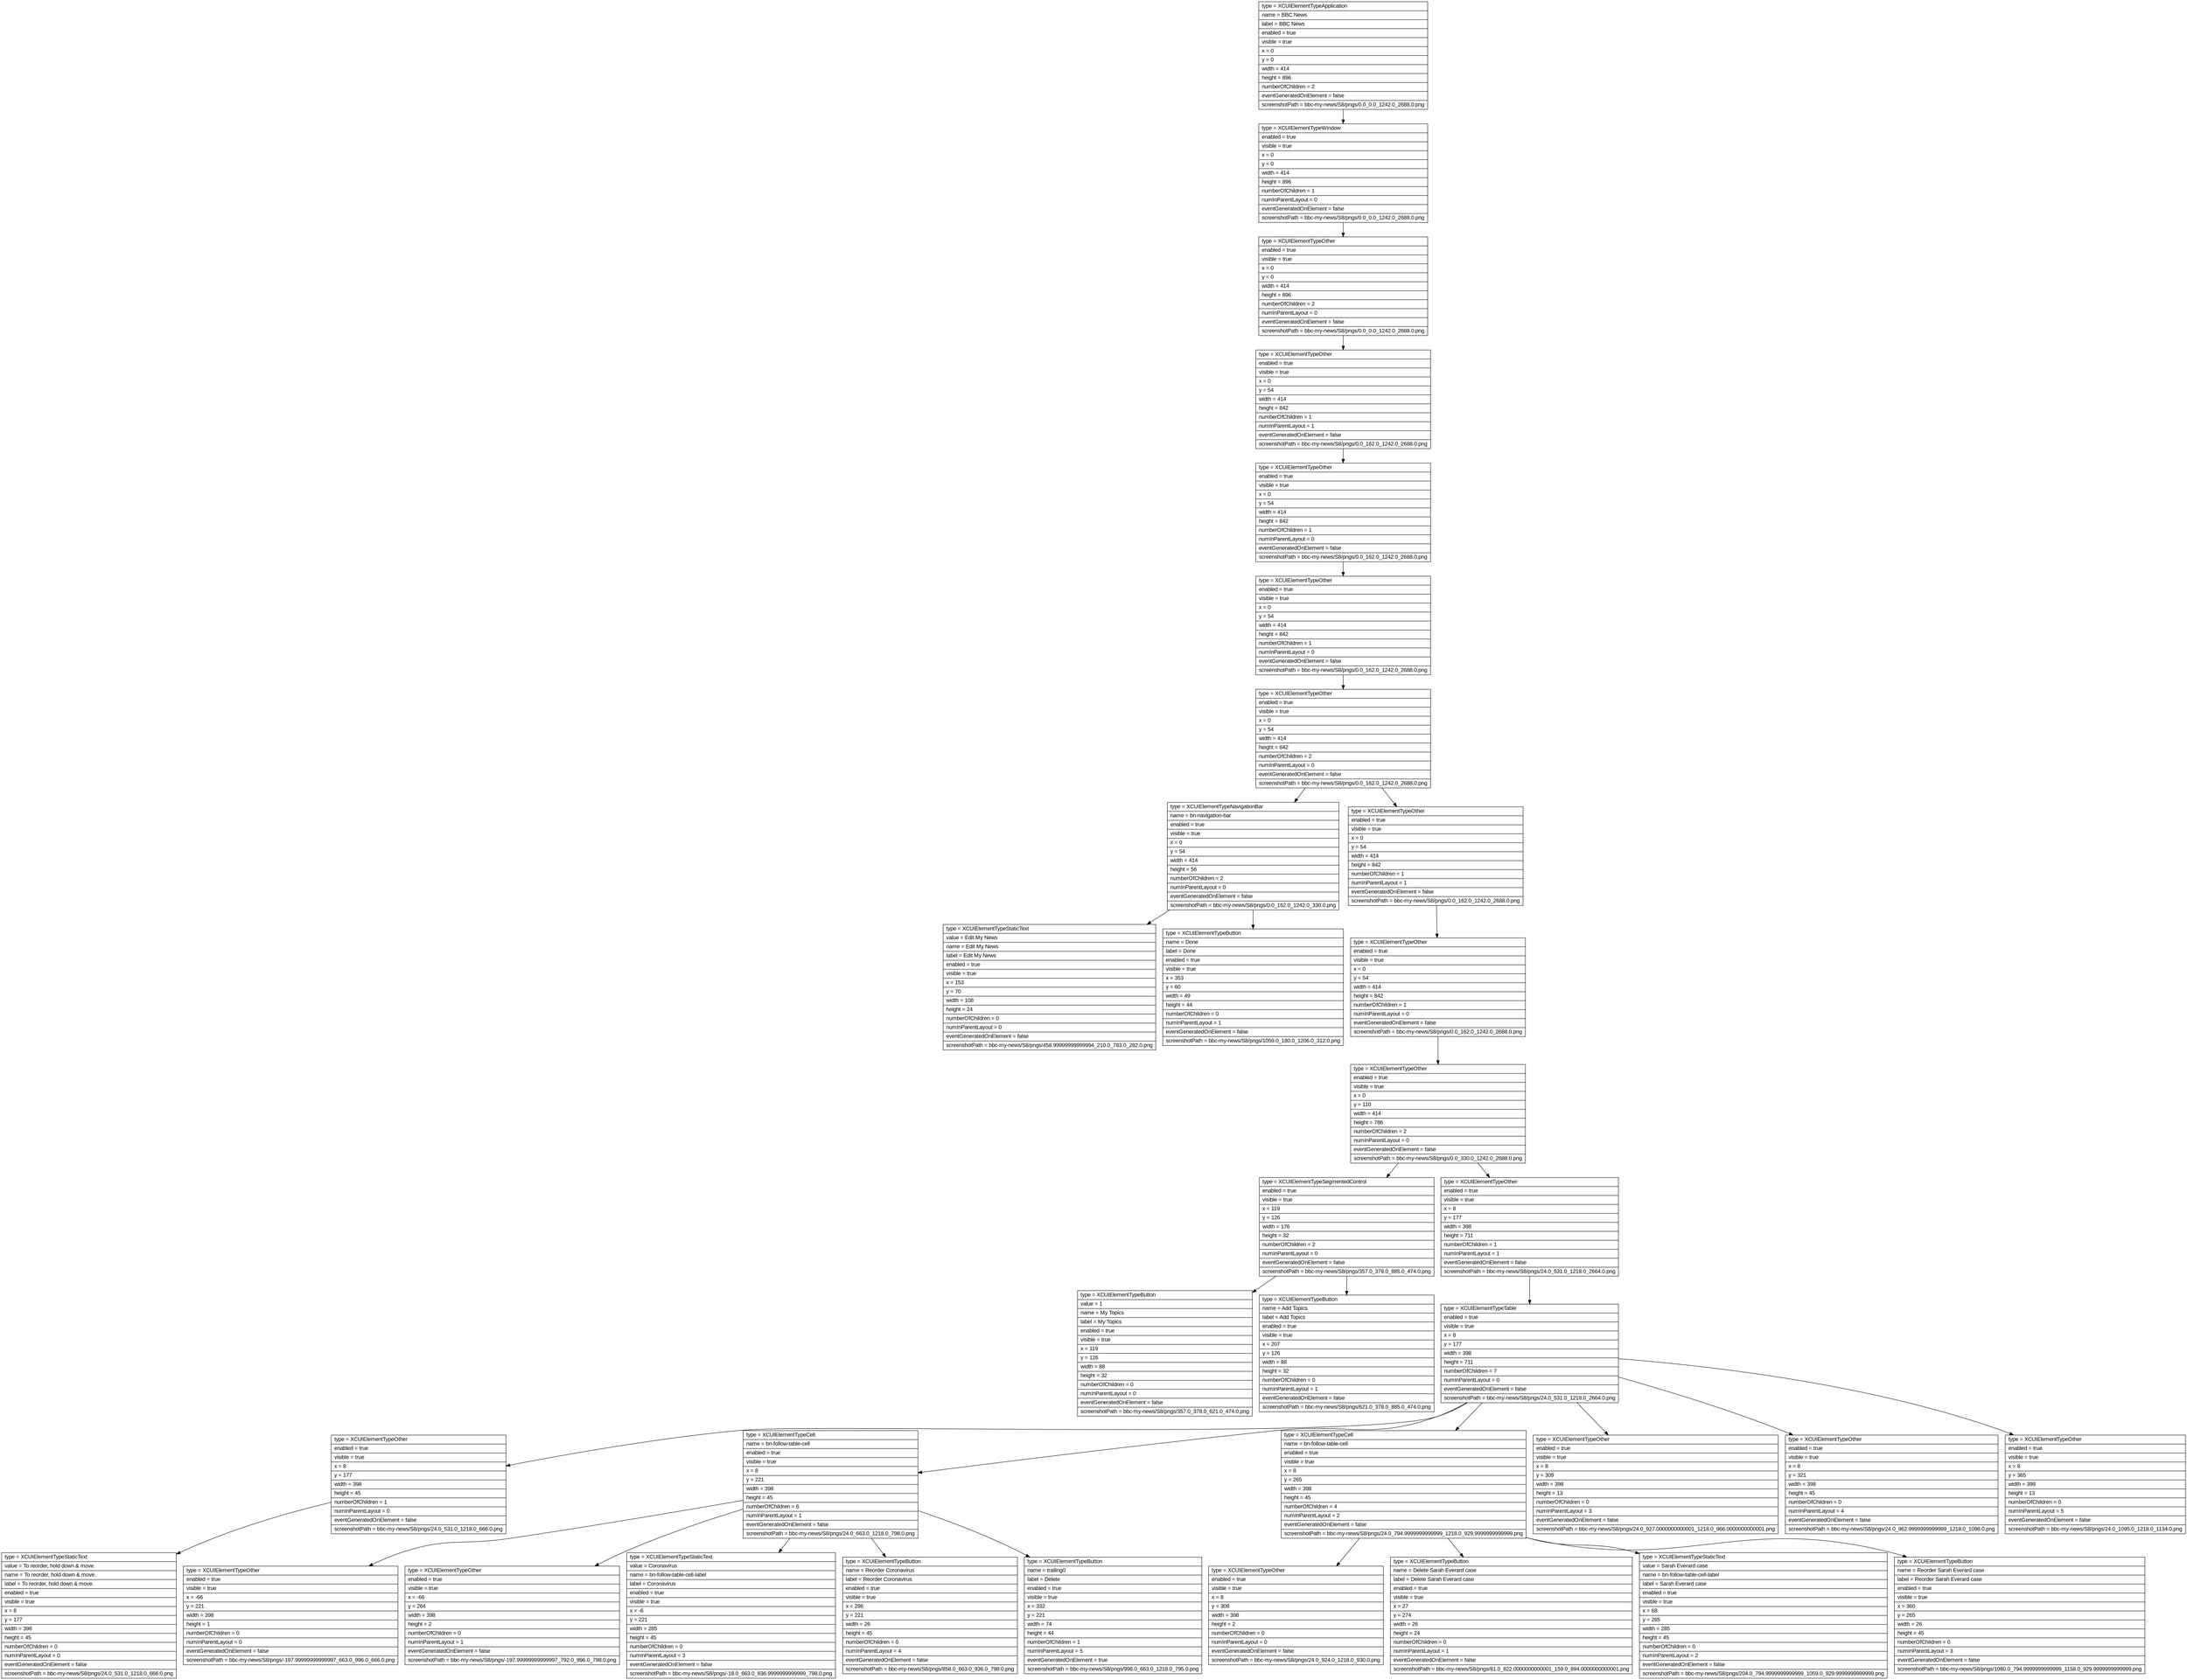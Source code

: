 digraph Layout {

	node [shape=record fontname=Arial];

	0	[label="{type = XCUIElementTypeApplication\l|name = BBC News\l|label = BBC News\l|enabled = true\l|visible = true\l|x = 0\l|y = 0\l|width = 414\l|height = 896\l|numberOfChildren = 2\l|eventGeneratedOnElement = false \l|screenshotPath = bbc-my-news/S8/pngs/0.0_0.0_1242.0_2688.0.png\l}"]
	1	[label="{type = XCUIElementTypeWindow\l|enabled = true\l|visible = true\l|x = 0\l|y = 0\l|width = 414\l|height = 896\l|numberOfChildren = 1\l|numInParentLayout = 0\l|eventGeneratedOnElement = false \l|screenshotPath = bbc-my-news/S8/pngs/0.0_0.0_1242.0_2688.0.png\l}"]
	2	[label="{type = XCUIElementTypeOther\l|enabled = true\l|visible = true\l|x = 0\l|y = 0\l|width = 414\l|height = 896\l|numberOfChildren = 2\l|numInParentLayout = 0\l|eventGeneratedOnElement = false \l|screenshotPath = bbc-my-news/S8/pngs/0.0_0.0_1242.0_2688.0.png\l}"]
	3	[label="{type = XCUIElementTypeOther\l|enabled = true\l|visible = true\l|x = 0\l|y = 54\l|width = 414\l|height = 842\l|numberOfChildren = 1\l|numInParentLayout = 1\l|eventGeneratedOnElement = false \l|screenshotPath = bbc-my-news/S8/pngs/0.0_162.0_1242.0_2688.0.png\l}"]
	4	[label="{type = XCUIElementTypeOther\l|enabled = true\l|visible = true\l|x = 0\l|y = 54\l|width = 414\l|height = 842\l|numberOfChildren = 1\l|numInParentLayout = 0\l|eventGeneratedOnElement = false \l|screenshotPath = bbc-my-news/S8/pngs/0.0_162.0_1242.0_2688.0.png\l}"]
	5	[label="{type = XCUIElementTypeOther\l|enabled = true\l|visible = true\l|x = 0\l|y = 54\l|width = 414\l|height = 842\l|numberOfChildren = 1\l|numInParentLayout = 0\l|eventGeneratedOnElement = false \l|screenshotPath = bbc-my-news/S8/pngs/0.0_162.0_1242.0_2688.0.png\l}"]
	6	[label="{type = XCUIElementTypeOther\l|enabled = true\l|visible = true\l|x = 0\l|y = 54\l|width = 414\l|height = 842\l|numberOfChildren = 2\l|numInParentLayout = 0\l|eventGeneratedOnElement = false \l|screenshotPath = bbc-my-news/S8/pngs/0.0_162.0_1242.0_2688.0.png\l}"]
	7	[label="{type = XCUIElementTypeNavigationBar\l|name = bn-navigation-bar\l|enabled = true\l|visible = true\l|x = 0\l|y = 54\l|width = 414\l|height = 56\l|numberOfChildren = 2\l|numInParentLayout = 0\l|eventGeneratedOnElement = false \l|screenshotPath = bbc-my-news/S8/pngs/0.0_162.0_1242.0_330.0.png\l}"]
	8	[label="{type = XCUIElementTypeOther\l|enabled = true\l|visible = true\l|x = 0\l|y = 54\l|width = 414\l|height = 842\l|numberOfChildren = 1\l|numInParentLayout = 1\l|eventGeneratedOnElement = false \l|screenshotPath = bbc-my-news/S8/pngs/0.0_162.0_1242.0_2688.0.png\l}"]
	9	[label="{type = XCUIElementTypeStaticText\l|value = Edit My News\l|name = Edit My News\l|label = Edit My News\l|enabled = true\l|visible = true\l|x = 153\l|y = 70\l|width = 108\l|height = 24\l|numberOfChildren = 0\l|numInParentLayout = 0\l|eventGeneratedOnElement = false \l|screenshotPath = bbc-my-news/S8/pngs/458.99999999999994_210.0_783.0_282.0.png\l}"]
	10	[label="{type = XCUIElementTypeButton\l|name = Done\l|label = Done\l|enabled = true\l|visible = true\l|x = 353\l|y = 60\l|width = 49\l|height = 44\l|numberOfChildren = 0\l|numInParentLayout = 1\l|eventGeneratedOnElement = false \l|screenshotPath = bbc-my-news/S8/pngs/1059.0_180.0_1206.0_312.0.png\l}"]
	11	[label="{type = XCUIElementTypeOther\l|enabled = true\l|visible = true\l|x = 0\l|y = 54\l|width = 414\l|height = 842\l|numberOfChildren = 1\l|numInParentLayout = 0\l|eventGeneratedOnElement = false \l|screenshotPath = bbc-my-news/S8/pngs/0.0_162.0_1242.0_2688.0.png\l}"]
	12	[label="{type = XCUIElementTypeOther\l|enabled = true\l|visible = true\l|x = 0\l|y = 110\l|width = 414\l|height = 786\l|numberOfChildren = 2\l|numInParentLayout = 0\l|eventGeneratedOnElement = false \l|screenshotPath = bbc-my-news/S8/pngs/0.0_330.0_1242.0_2688.0.png\l}"]
	13	[label="{type = XCUIElementTypeSegmentedControl\l|enabled = true\l|visible = true\l|x = 119\l|y = 126\l|width = 176\l|height = 32\l|numberOfChildren = 2\l|numInParentLayout = 0\l|eventGeneratedOnElement = false \l|screenshotPath = bbc-my-news/S8/pngs/357.0_378.0_885.0_474.0.png\l}"]
	14	[label="{type = XCUIElementTypeOther\l|enabled = true\l|visible = true\l|x = 8\l|y = 177\l|width = 398\l|height = 711\l|numberOfChildren = 1\l|numInParentLayout = 1\l|eventGeneratedOnElement = false \l|screenshotPath = bbc-my-news/S8/pngs/24.0_531.0_1218.0_2664.0.png\l}"]
	15	[label="{type = XCUIElementTypeButton\l|value = 1\l|name = My Topics\l|label = My Topics\l|enabled = true\l|visible = true\l|x = 119\l|y = 126\l|width = 88\l|height = 32\l|numberOfChildren = 0\l|numInParentLayout = 0\l|eventGeneratedOnElement = false \l|screenshotPath = bbc-my-news/S8/pngs/357.0_378.0_621.0_474.0.png\l}"]
	16	[label="{type = XCUIElementTypeButton\l|name = Add Topics\l|label = Add Topics\l|enabled = true\l|visible = true\l|x = 207\l|y = 126\l|width = 88\l|height = 32\l|numberOfChildren = 0\l|numInParentLayout = 1\l|eventGeneratedOnElement = false \l|screenshotPath = bbc-my-news/S8/pngs/621.0_378.0_885.0_474.0.png\l}"]
	17	[label="{type = XCUIElementTypeTable\l|enabled = true\l|visible = true\l|x = 8\l|y = 177\l|width = 398\l|height = 711\l|numberOfChildren = 7\l|numInParentLayout = 0\l|eventGeneratedOnElement = false \l|screenshotPath = bbc-my-news/S8/pngs/24.0_531.0_1218.0_2664.0.png\l}"]
	18	[label="{type = XCUIElementTypeOther\l|enabled = true\l|visible = true\l|x = 8\l|y = 177\l|width = 398\l|height = 45\l|numberOfChildren = 1\l|numInParentLayout = 0\l|eventGeneratedOnElement = false \l|screenshotPath = bbc-my-news/S8/pngs/24.0_531.0_1218.0_666.0.png\l}"]
	19	[label="{type = XCUIElementTypeCell\l|name = bn-follow-table-cell\l|enabled = true\l|visible = true\l|x = 8\l|y = 221\l|width = 398\l|height = 45\l|numberOfChildren = 6\l|numInParentLayout = 1\l|eventGeneratedOnElement = false \l|screenshotPath = bbc-my-news/S8/pngs/24.0_663.0_1218.0_798.0.png\l}"]
	20	[label="{type = XCUIElementTypeCell\l|name = bn-follow-table-cell\l|enabled = true\l|visible = true\l|x = 8\l|y = 265\l|width = 398\l|height = 45\l|numberOfChildren = 4\l|numInParentLayout = 2\l|eventGeneratedOnElement = false \l|screenshotPath = bbc-my-news/S8/pngs/24.0_794.9999999999999_1218.0_929.9999999999999.png\l}"]
	21	[label="{type = XCUIElementTypeOther\l|enabled = true\l|visible = true\l|x = 8\l|y = 309\l|width = 398\l|height = 13\l|numberOfChildren = 0\l|numInParentLayout = 3\l|eventGeneratedOnElement = false \l|screenshotPath = bbc-my-news/S8/pngs/24.0_927.0000000000001_1218.0_966.0000000000001.png\l}"]
	22	[label="{type = XCUIElementTypeOther\l|enabled = true\l|visible = true\l|x = 8\l|y = 321\l|width = 398\l|height = 45\l|numberOfChildren = 0\l|numInParentLayout = 4\l|eventGeneratedOnElement = false \l|screenshotPath = bbc-my-news/S8/pngs/24.0_962.9999999999999_1218.0_1098.0.png\l}"]
	23	[label="{type = XCUIElementTypeOther\l|enabled = true\l|visible = true\l|x = 8\l|y = 365\l|width = 398\l|height = 13\l|numberOfChildren = 0\l|numInParentLayout = 5\l|eventGeneratedOnElement = false \l|screenshotPath = bbc-my-news/S8/pngs/24.0_1095.0_1218.0_1134.0.png\l}"]
	24	[label="{type = XCUIElementTypeStaticText\l|value = To reorder, hold down & move.\l|name = To reorder, hold down & move.\l|label = To reorder, hold down & move.\l|enabled = true\l|visible = true\l|x = 8\l|y = 177\l|width = 398\l|height = 45\l|numberOfChildren = 0\l|numInParentLayout = 0\l|eventGeneratedOnElement = false \l|screenshotPath = bbc-my-news/S8/pngs/24.0_531.0_1218.0_666.0.png\l}"]
	25	[label="{type = XCUIElementTypeOther\l|enabled = true\l|visible = true\l|x = -66\l|y = 221\l|width = 398\l|height = 1\l|numberOfChildren = 0\l|numInParentLayout = 0\l|eventGeneratedOnElement = false \l|screenshotPath = bbc-my-news/S8/pngs/-197.99999999999997_663.0_996.0_666.0.png\l}"]
	26	[label="{type = XCUIElementTypeOther\l|enabled = true\l|visible = true\l|x = -66\l|y = 264\l|width = 398\l|height = 2\l|numberOfChildren = 0\l|numInParentLayout = 1\l|eventGeneratedOnElement = false \l|screenshotPath = bbc-my-news/S8/pngs/-197.99999999999997_792.0_996.0_798.0.png\l}"]
	27	[label="{type = XCUIElementTypeStaticText\l|value = Coronavirus\l|name = bn-follow-table-cell-label\l|label = Coronavirus\l|enabled = true\l|visible = true\l|x = -6\l|y = 221\l|width = 285\l|height = 45\l|numberOfChildren = 0\l|numInParentLayout = 3\l|eventGeneratedOnElement = false \l|screenshotPath = bbc-my-news/S8/pngs/-18.0_663.0_836.9999999999999_798.0.png\l}"]
	28	[label="{type = XCUIElementTypeButton\l|name = Reorder Coronavirus\l|label = Reorder Coronavirus\l|enabled = true\l|visible = true\l|x = 286\l|y = 221\l|width = 26\l|height = 45\l|numberOfChildren = 0\l|numInParentLayout = 4\l|eventGeneratedOnElement = false \l|screenshotPath = bbc-my-news/S8/pngs/858.0_663.0_936.0_798.0.png\l}"]
	29	[label="{type = XCUIElementTypeButton\l|name = trailing0\l|label = Delete\l|enabled = true\l|visible = true\l|x = 332\l|y = 221\l|width = 74\l|height = 44\l|numberOfChildren = 1\l|numInParentLayout = 5\l|eventGeneratedOnElement = true \l|screenshotPath = bbc-my-news/S8/pngs/996.0_663.0_1218.0_795.0.png\l}"]
	30	[label="{type = XCUIElementTypeOther\l|enabled = true\l|visible = true\l|x = 8\l|y = 308\l|width = 398\l|height = 2\l|numberOfChildren = 0\l|numInParentLayout = 0\l|eventGeneratedOnElement = false \l|screenshotPath = bbc-my-news/S8/pngs/24.0_924.0_1218.0_930.0.png\l}"]
	31	[label="{type = XCUIElementTypeButton\l|name = Delete Sarah Everard case\l|label = Delete Sarah Everard case\l|enabled = true\l|visible = true\l|x = 27\l|y = 274\l|width = 26\l|height = 24\l|numberOfChildren = 0\l|numInParentLayout = 1\l|eventGeneratedOnElement = false \l|screenshotPath = bbc-my-news/S8/pngs/81.0_822.0000000000001_159.0_894.0000000000001.png\l}"]
	32	[label="{type = XCUIElementTypeStaticText\l|value = Sarah Everard case\l|name = bn-follow-table-cell-label\l|label = Sarah Everard case\l|enabled = true\l|visible = true\l|x = 68\l|y = 265\l|width = 285\l|height = 45\l|numberOfChildren = 0\l|numInParentLayout = 2\l|eventGeneratedOnElement = false \l|screenshotPath = bbc-my-news/S8/pngs/204.0_794.9999999999999_1059.0_929.9999999999999.png\l}"]
	33	[label="{type = XCUIElementTypeButton\l|name = Reorder Sarah Everard case\l|label = Reorder Sarah Everard case\l|enabled = true\l|visible = true\l|x = 360\l|y = 265\l|width = 26\l|height = 45\l|numberOfChildren = 0\l|numInParentLayout = 3\l|eventGeneratedOnElement = false \l|screenshotPath = bbc-my-news/S8/pngs/1080.0_794.9999999999999_1158.0_929.9999999999999.png\l}"]


	0 -> 1
	1 -> 2
	2 -> 3
	3 -> 4
	4 -> 5
	5 -> 6
	6 -> 7
	6 -> 8
	7 -> 9
	7 -> 10
	8 -> 11
	11 -> 12
	12 -> 13
	12 -> 14
	13 -> 15
	13 -> 16
	14 -> 17
	17 -> 18
	17 -> 19
	17 -> 20
	17 -> 21
	17 -> 22
	17 -> 23
	18 -> 24
	19 -> 25
	19 -> 26
	19 -> 27
	19 -> 28
	19 -> 29
	20 -> 30
	20 -> 31
	20 -> 32
	20 -> 33


}